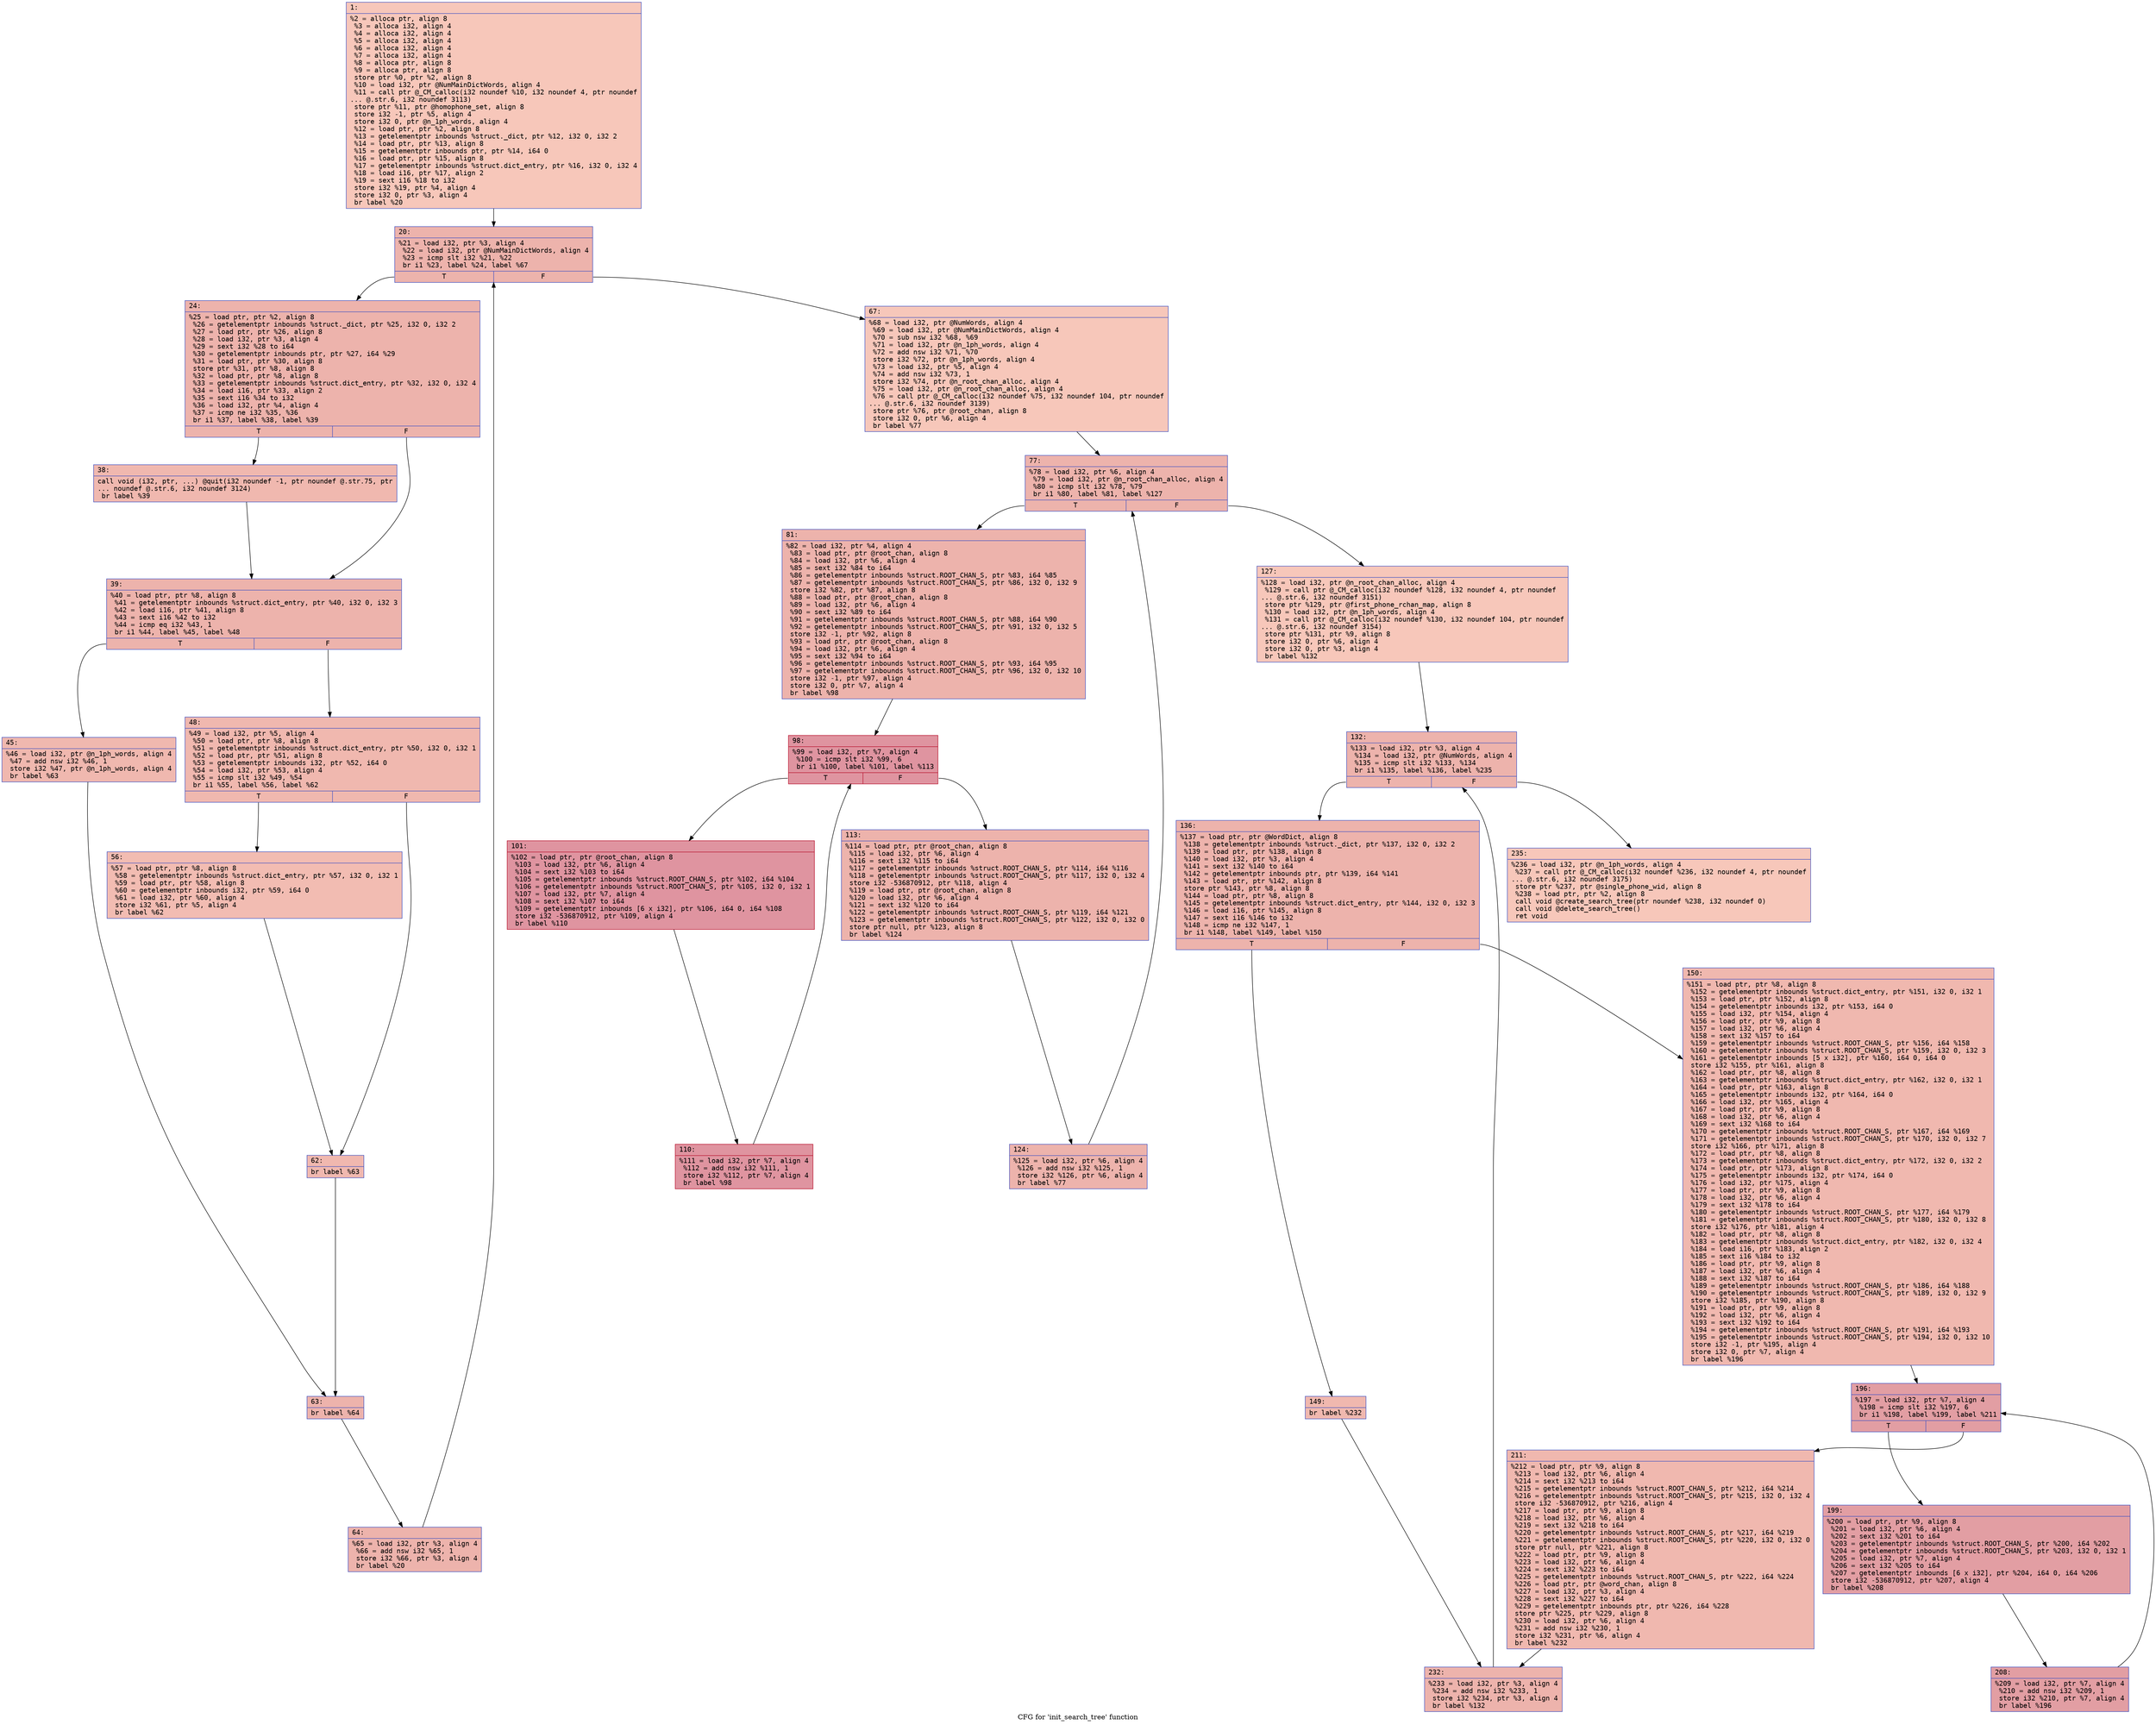 digraph "CFG for 'init_search_tree' function" {
	label="CFG for 'init_search_tree' function";

	Node0x600002031450 [shape=record,color="#3d50c3ff", style=filled, fillcolor="#ec7f6370" fontname="Courier",label="{1:\l|  %2 = alloca ptr, align 8\l  %3 = alloca i32, align 4\l  %4 = alloca i32, align 4\l  %5 = alloca i32, align 4\l  %6 = alloca i32, align 4\l  %7 = alloca i32, align 4\l  %8 = alloca ptr, align 8\l  %9 = alloca ptr, align 8\l  store ptr %0, ptr %2, align 8\l  %10 = load i32, ptr @NumMainDictWords, align 4\l  %11 = call ptr @_CM_calloc(i32 noundef %10, i32 noundef 4, ptr noundef\l... @.str.6, i32 noundef 3113)\l  store ptr %11, ptr @homophone_set, align 8\l  store i32 -1, ptr %5, align 4\l  store i32 0, ptr @n_1ph_words, align 4\l  %12 = load ptr, ptr %2, align 8\l  %13 = getelementptr inbounds %struct._dict, ptr %12, i32 0, i32 2\l  %14 = load ptr, ptr %13, align 8\l  %15 = getelementptr inbounds ptr, ptr %14, i64 0\l  %16 = load ptr, ptr %15, align 8\l  %17 = getelementptr inbounds %struct.dict_entry, ptr %16, i32 0, i32 4\l  %18 = load i16, ptr %17, align 2\l  %19 = sext i16 %18 to i32\l  store i32 %19, ptr %4, align 4\l  store i32 0, ptr %3, align 4\l  br label %20\l}"];
	Node0x600002031450 -> Node0x6000020314f0[tooltip="1 -> 20\nProbability 100.00%" ];
	Node0x6000020314f0 [shape=record,color="#3d50c3ff", style=filled, fillcolor="#d6524470" fontname="Courier",label="{20:\l|  %21 = load i32, ptr %3, align 4\l  %22 = load i32, ptr @NumMainDictWords, align 4\l  %23 = icmp slt i32 %21, %22\l  br i1 %23, label %24, label %67\l|{<s0>T|<s1>F}}"];
	Node0x6000020314f0:s0 -> Node0x600002031540[tooltip="20 -> 24\nProbability 96.88%" ];
	Node0x6000020314f0:s1 -> Node0x600002031810[tooltip="20 -> 67\nProbability 3.12%" ];
	Node0x600002031540 [shape=record,color="#3d50c3ff", style=filled, fillcolor="#d6524470" fontname="Courier",label="{24:\l|  %25 = load ptr, ptr %2, align 8\l  %26 = getelementptr inbounds %struct._dict, ptr %25, i32 0, i32 2\l  %27 = load ptr, ptr %26, align 8\l  %28 = load i32, ptr %3, align 4\l  %29 = sext i32 %28 to i64\l  %30 = getelementptr inbounds ptr, ptr %27, i64 %29\l  %31 = load ptr, ptr %30, align 8\l  store ptr %31, ptr %8, align 8\l  %32 = load ptr, ptr %8, align 8\l  %33 = getelementptr inbounds %struct.dict_entry, ptr %32, i32 0, i32 4\l  %34 = load i16, ptr %33, align 2\l  %35 = sext i16 %34 to i32\l  %36 = load i32, ptr %4, align 4\l  %37 = icmp ne i32 %35, %36\l  br i1 %37, label %38, label %39\l|{<s0>T|<s1>F}}"];
	Node0x600002031540:s0 -> Node0x600002031590[tooltip="24 -> 38\nProbability 50.00%" ];
	Node0x600002031540:s1 -> Node0x6000020315e0[tooltip="24 -> 39\nProbability 50.00%" ];
	Node0x600002031590 [shape=record,color="#3d50c3ff", style=filled, fillcolor="#dc5d4a70" fontname="Courier",label="{38:\l|  call void (i32, ptr, ...) @quit(i32 noundef -1, ptr noundef @.str.75, ptr\l... noundef @.str.6, i32 noundef 3124)\l  br label %39\l}"];
	Node0x600002031590 -> Node0x6000020315e0[tooltip="38 -> 39\nProbability 100.00%" ];
	Node0x6000020315e0 [shape=record,color="#3d50c3ff", style=filled, fillcolor="#d6524470" fontname="Courier",label="{39:\l|  %40 = load ptr, ptr %8, align 8\l  %41 = getelementptr inbounds %struct.dict_entry, ptr %40, i32 0, i32 3\l  %42 = load i16, ptr %41, align 8\l  %43 = sext i16 %42 to i32\l  %44 = icmp eq i32 %43, 1\l  br i1 %44, label %45, label %48\l|{<s0>T|<s1>F}}"];
	Node0x6000020315e0:s0 -> Node0x600002031630[tooltip="39 -> 45\nProbability 50.00%" ];
	Node0x6000020315e0:s1 -> Node0x600002031680[tooltip="39 -> 48\nProbability 50.00%" ];
	Node0x600002031630 [shape=record,color="#3d50c3ff", style=filled, fillcolor="#dc5d4a70" fontname="Courier",label="{45:\l|  %46 = load i32, ptr @n_1ph_words, align 4\l  %47 = add nsw i32 %46, 1\l  store i32 %47, ptr @n_1ph_words, align 4\l  br label %63\l}"];
	Node0x600002031630 -> Node0x600002031770[tooltip="45 -> 63\nProbability 100.00%" ];
	Node0x600002031680 [shape=record,color="#3d50c3ff", style=filled, fillcolor="#dc5d4a70" fontname="Courier",label="{48:\l|  %49 = load i32, ptr %5, align 4\l  %50 = load ptr, ptr %8, align 8\l  %51 = getelementptr inbounds %struct.dict_entry, ptr %50, i32 0, i32 1\l  %52 = load ptr, ptr %51, align 8\l  %53 = getelementptr inbounds i32, ptr %52, i64 0\l  %54 = load i32, ptr %53, align 4\l  %55 = icmp slt i32 %49, %54\l  br i1 %55, label %56, label %62\l|{<s0>T|<s1>F}}"];
	Node0x600002031680:s0 -> Node0x6000020316d0[tooltip="48 -> 56\nProbability 50.00%" ];
	Node0x600002031680:s1 -> Node0x600002031720[tooltip="48 -> 62\nProbability 50.00%" ];
	Node0x6000020316d0 [shape=record,color="#3d50c3ff", style=filled, fillcolor="#e1675170" fontname="Courier",label="{56:\l|  %57 = load ptr, ptr %8, align 8\l  %58 = getelementptr inbounds %struct.dict_entry, ptr %57, i32 0, i32 1\l  %59 = load ptr, ptr %58, align 8\l  %60 = getelementptr inbounds i32, ptr %59, i64 0\l  %61 = load i32, ptr %60, align 4\l  store i32 %61, ptr %5, align 4\l  br label %62\l}"];
	Node0x6000020316d0 -> Node0x600002031720[tooltip="56 -> 62\nProbability 100.00%" ];
	Node0x600002031720 [shape=record,color="#3d50c3ff", style=filled, fillcolor="#dc5d4a70" fontname="Courier",label="{62:\l|  br label %63\l}"];
	Node0x600002031720 -> Node0x600002031770[tooltip="62 -> 63\nProbability 100.00%" ];
	Node0x600002031770 [shape=record,color="#3d50c3ff", style=filled, fillcolor="#d6524470" fontname="Courier",label="{63:\l|  br label %64\l}"];
	Node0x600002031770 -> Node0x6000020317c0[tooltip="63 -> 64\nProbability 100.00%" ];
	Node0x6000020317c0 [shape=record,color="#3d50c3ff", style=filled, fillcolor="#d6524470" fontname="Courier",label="{64:\l|  %65 = load i32, ptr %3, align 4\l  %66 = add nsw i32 %65, 1\l  store i32 %66, ptr %3, align 4\l  br label %20\l}"];
	Node0x6000020317c0 -> Node0x6000020314f0[tooltip="64 -> 20\nProbability 100.00%" ];
	Node0x600002031810 [shape=record,color="#3d50c3ff", style=filled, fillcolor="#ec7f6370" fontname="Courier",label="{67:\l|  %68 = load i32, ptr @NumWords, align 4\l  %69 = load i32, ptr @NumMainDictWords, align 4\l  %70 = sub nsw i32 %68, %69\l  %71 = load i32, ptr @n_1ph_words, align 4\l  %72 = add nsw i32 %71, %70\l  store i32 %72, ptr @n_1ph_words, align 4\l  %73 = load i32, ptr %5, align 4\l  %74 = add nsw i32 %73, 1\l  store i32 %74, ptr @n_root_chan_alloc, align 4\l  %75 = load i32, ptr @n_root_chan_alloc, align 4\l  %76 = call ptr @_CM_calloc(i32 noundef %75, i32 noundef 104, ptr noundef\l... @.str.6, i32 noundef 3139)\l  store ptr %76, ptr @root_chan, align 8\l  store i32 0, ptr %6, align 4\l  br label %77\l}"];
	Node0x600002031810 -> Node0x600002031860[tooltip="67 -> 77\nProbability 100.00%" ];
	Node0x600002031860 [shape=record,color="#3d50c3ff", style=filled, fillcolor="#d6524470" fontname="Courier",label="{77:\l|  %78 = load i32, ptr %6, align 4\l  %79 = load i32, ptr @n_root_chan_alloc, align 4\l  %80 = icmp slt i32 %78, %79\l  br i1 %80, label %81, label %127\l|{<s0>T|<s1>F}}"];
	Node0x600002031860:s0 -> Node0x6000020318b0[tooltip="77 -> 81\nProbability 96.88%" ];
	Node0x600002031860:s1 -> Node0x600002031a90[tooltip="77 -> 127\nProbability 3.12%" ];
	Node0x6000020318b0 [shape=record,color="#3d50c3ff", style=filled, fillcolor="#d6524470" fontname="Courier",label="{81:\l|  %82 = load i32, ptr %4, align 4\l  %83 = load ptr, ptr @root_chan, align 8\l  %84 = load i32, ptr %6, align 4\l  %85 = sext i32 %84 to i64\l  %86 = getelementptr inbounds %struct.ROOT_CHAN_S, ptr %83, i64 %85\l  %87 = getelementptr inbounds %struct.ROOT_CHAN_S, ptr %86, i32 0, i32 9\l  store i32 %82, ptr %87, align 8\l  %88 = load ptr, ptr @root_chan, align 8\l  %89 = load i32, ptr %6, align 4\l  %90 = sext i32 %89 to i64\l  %91 = getelementptr inbounds %struct.ROOT_CHAN_S, ptr %88, i64 %90\l  %92 = getelementptr inbounds %struct.ROOT_CHAN_S, ptr %91, i32 0, i32 5\l  store i32 -1, ptr %92, align 8\l  %93 = load ptr, ptr @root_chan, align 8\l  %94 = load i32, ptr %6, align 4\l  %95 = sext i32 %94 to i64\l  %96 = getelementptr inbounds %struct.ROOT_CHAN_S, ptr %93, i64 %95\l  %97 = getelementptr inbounds %struct.ROOT_CHAN_S, ptr %96, i32 0, i32 10\l  store i32 -1, ptr %97, align 4\l  store i32 0, ptr %7, align 4\l  br label %98\l}"];
	Node0x6000020318b0 -> Node0x600002031900[tooltip="81 -> 98\nProbability 100.00%" ];
	Node0x600002031900 [shape=record,color="#b70d28ff", style=filled, fillcolor="#b70d2870" fontname="Courier",label="{98:\l|  %99 = load i32, ptr %7, align 4\l  %100 = icmp slt i32 %99, 6\l  br i1 %100, label %101, label %113\l|{<s0>T|<s1>F}}"];
	Node0x600002031900:s0 -> Node0x600002031950[tooltip="98 -> 101\nProbability 96.88%" ];
	Node0x600002031900:s1 -> Node0x6000020319f0[tooltip="98 -> 113\nProbability 3.12%" ];
	Node0x600002031950 [shape=record,color="#b70d28ff", style=filled, fillcolor="#b70d2870" fontname="Courier",label="{101:\l|  %102 = load ptr, ptr @root_chan, align 8\l  %103 = load i32, ptr %6, align 4\l  %104 = sext i32 %103 to i64\l  %105 = getelementptr inbounds %struct.ROOT_CHAN_S, ptr %102, i64 %104\l  %106 = getelementptr inbounds %struct.ROOT_CHAN_S, ptr %105, i32 0, i32 1\l  %107 = load i32, ptr %7, align 4\l  %108 = sext i32 %107 to i64\l  %109 = getelementptr inbounds [6 x i32], ptr %106, i64 0, i64 %108\l  store i32 -536870912, ptr %109, align 4\l  br label %110\l}"];
	Node0x600002031950 -> Node0x6000020319a0[tooltip="101 -> 110\nProbability 100.00%" ];
	Node0x6000020319a0 [shape=record,color="#b70d28ff", style=filled, fillcolor="#b70d2870" fontname="Courier",label="{110:\l|  %111 = load i32, ptr %7, align 4\l  %112 = add nsw i32 %111, 1\l  store i32 %112, ptr %7, align 4\l  br label %98\l}"];
	Node0x6000020319a0 -> Node0x600002031900[tooltip="110 -> 98\nProbability 100.00%" ];
	Node0x6000020319f0 [shape=record,color="#3d50c3ff", style=filled, fillcolor="#d6524470" fontname="Courier",label="{113:\l|  %114 = load ptr, ptr @root_chan, align 8\l  %115 = load i32, ptr %6, align 4\l  %116 = sext i32 %115 to i64\l  %117 = getelementptr inbounds %struct.ROOT_CHAN_S, ptr %114, i64 %116\l  %118 = getelementptr inbounds %struct.ROOT_CHAN_S, ptr %117, i32 0, i32 4\l  store i32 -536870912, ptr %118, align 4\l  %119 = load ptr, ptr @root_chan, align 8\l  %120 = load i32, ptr %6, align 4\l  %121 = sext i32 %120 to i64\l  %122 = getelementptr inbounds %struct.ROOT_CHAN_S, ptr %119, i64 %121\l  %123 = getelementptr inbounds %struct.ROOT_CHAN_S, ptr %122, i32 0, i32 0\l  store ptr null, ptr %123, align 8\l  br label %124\l}"];
	Node0x6000020319f0 -> Node0x600002031a40[tooltip="113 -> 124\nProbability 100.00%" ];
	Node0x600002031a40 [shape=record,color="#3d50c3ff", style=filled, fillcolor="#d6524470" fontname="Courier",label="{124:\l|  %125 = load i32, ptr %6, align 4\l  %126 = add nsw i32 %125, 1\l  store i32 %126, ptr %6, align 4\l  br label %77\l}"];
	Node0x600002031a40 -> Node0x600002031860[tooltip="124 -> 77\nProbability 100.00%" ];
	Node0x600002031a90 [shape=record,color="#3d50c3ff", style=filled, fillcolor="#ec7f6370" fontname="Courier",label="{127:\l|  %128 = load i32, ptr @n_root_chan_alloc, align 4\l  %129 = call ptr @_CM_calloc(i32 noundef %128, i32 noundef 4, ptr noundef\l... @.str.6, i32 noundef 3151)\l  store ptr %129, ptr @first_phone_rchan_map, align 8\l  %130 = load i32, ptr @n_1ph_words, align 4\l  %131 = call ptr @_CM_calloc(i32 noundef %130, i32 noundef 104, ptr noundef\l... @.str.6, i32 noundef 3154)\l  store ptr %131, ptr %9, align 8\l  store i32 0, ptr %6, align 4\l  store i32 0, ptr %3, align 4\l  br label %132\l}"];
	Node0x600002031a90 -> Node0x600002031ae0[tooltip="127 -> 132\nProbability 100.00%" ];
	Node0x600002031ae0 [shape=record,color="#3d50c3ff", style=filled, fillcolor="#d6524470" fontname="Courier",label="{132:\l|  %133 = load i32, ptr %3, align 4\l  %134 = load i32, ptr @NumWords, align 4\l  %135 = icmp slt i32 %133, %134\l  br i1 %135, label %136, label %235\l|{<s0>T|<s1>F}}"];
	Node0x600002031ae0:s0 -> Node0x600002031b30[tooltip="132 -> 136\nProbability 96.88%" ];
	Node0x600002031ae0:s1 -> Node0x600002031db0[tooltip="132 -> 235\nProbability 3.12%" ];
	Node0x600002031b30 [shape=record,color="#3d50c3ff", style=filled, fillcolor="#d6524470" fontname="Courier",label="{136:\l|  %137 = load ptr, ptr @WordDict, align 8\l  %138 = getelementptr inbounds %struct._dict, ptr %137, i32 0, i32 2\l  %139 = load ptr, ptr %138, align 8\l  %140 = load i32, ptr %3, align 4\l  %141 = sext i32 %140 to i64\l  %142 = getelementptr inbounds ptr, ptr %139, i64 %141\l  %143 = load ptr, ptr %142, align 8\l  store ptr %143, ptr %8, align 8\l  %144 = load ptr, ptr %8, align 8\l  %145 = getelementptr inbounds %struct.dict_entry, ptr %144, i32 0, i32 3\l  %146 = load i16, ptr %145, align 8\l  %147 = sext i16 %146 to i32\l  %148 = icmp ne i32 %147, 1\l  br i1 %148, label %149, label %150\l|{<s0>T|<s1>F}}"];
	Node0x600002031b30:s0 -> Node0x600002031b80[tooltip="136 -> 149\nProbability 50.00%" ];
	Node0x600002031b30:s1 -> Node0x600002031bd0[tooltip="136 -> 150\nProbability 50.00%" ];
	Node0x600002031b80 [shape=record,color="#3d50c3ff", style=filled, fillcolor="#dc5d4a70" fontname="Courier",label="{149:\l|  br label %232\l}"];
	Node0x600002031b80 -> Node0x600002031d60[tooltip="149 -> 232\nProbability 100.00%" ];
	Node0x600002031bd0 [shape=record,color="#3d50c3ff", style=filled, fillcolor="#dc5d4a70" fontname="Courier",label="{150:\l|  %151 = load ptr, ptr %8, align 8\l  %152 = getelementptr inbounds %struct.dict_entry, ptr %151, i32 0, i32 1\l  %153 = load ptr, ptr %152, align 8\l  %154 = getelementptr inbounds i32, ptr %153, i64 0\l  %155 = load i32, ptr %154, align 4\l  %156 = load ptr, ptr %9, align 8\l  %157 = load i32, ptr %6, align 4\l  %158 = sext i32 %157 to i64\l  %159 = getelementptr inbounds %struct.ROOT_CHAN_S, ptr %156, i64 %158\l  %160 = getelementptr inbounds %struct.ROOT_CHAN_S, ptr %159, i32 0, i32 3\l  %161 = getelementptr inbounds [5 x i32], ptr %160, i64 0, i64 0\l  store i32 %155, ptr %161, align 8\l  %162 = load ptr, ptr %8, align 8\l  %163 = getelementptr inbounds %struct.dict_entry, ptr %162, i32 0, i32 1\l  %164 = load ptr, ptr %163, align 8\l  %165 = getelementptr inbounds i32, ptr %164, i64 0\l  %166 = load i32, ptr %165, align 4\l  %167 = load ptr, ptr %9, align 8\l  %168 = load i32, ptr %6, align 4\l  %169 = sext i32 %168 to i64\l  %170 = getelementptr inbounds %struct.ROOT_CHAN_S, ptr %167, i64 %169\l  %171 = getelementptr inbounds %struct.ROOT_CHAN_S, ptr %170, i32 0, i32 7\l  store i32 %166, ptr %171, align 8\l  %172 = load ptr, ptr %8, align 8\l  %173 = getelementptr inbounds %struct.dict_entry, ptr %172, i32 0, i32 2\l  %174 = load ptr, ptr %173, align 8\l  %175 = getelementptr inbounds i32, ptr %174, i64 0\l  %176 = load i32, ptr %175, align 4\l  %177 = load ptr, ptr %9, align 8\l  %178 = load i32, ptr %6, align 4\l  %179 = sext i32 %178 to i64\l  %180 = getelementptr inbounds %struct.ROOT_CHAN_S, ptr %177, i64 %179\l  %181 = getelementptr inbounds %struct.ROOT_CHAN_S, ptr %180, i32 0, i32 8\l  store i32 %176, ptr %181, align 4\l  %182 = load ptr, ptr %8, align 8\l  %183 = getelementptr inbounds %struct.dict_entry, ptr %182, i32 0, i32 4\l  %184 = load i16, ptr %183, align 2\l  %185 = sext i16 %184 to i32\l  %186 = load ptr, ptr %9, align 8\l  %187 = load i32, ptr %6, align 4\l  %188 = sext i32 %187 to i64\l  %189 = getelementptr inbounds %struct.ROOT_CHAN_S, ptr %186, i64 %188\l  %190 = getelementptr inbounds %struct.ROOT_CHAN_S, ptr %189, i32 0, i32 9\l  store i32 %185, ptr %190, align 8\l  %191 = load ptr, ptr %9, align 8\l  %192 = load i32, ptr %6, align 4\l  %193 = sext i32 %192 to i64\l  %194 = getelementptr inbounds %struct.ROOT_CHAN_S, ptr %191, i64 %193\l  %195 = getelementptr inbounds %struct.ROOT_CHAN_S, ptr %194, i32 0, i32 10\l  store i32 -1, ptr %195, align 4\l  store i32 0, ptr %7, align 4\l  br label %196\l}"];
	Node0x600002031bd0 -> Node0x600002031c20[tooltip="150 -> 196\nProbability 100.00%" ];
	Node0x600002031c20 [shape=record,color="#3d50c3ff", style=filled, fillcolor="#be242e70" fontname="Courier",label="{196:\l|  %197 = load i32, ptr %7, align 4\l  %198 = icmp slt i32 %197, 6\l  br i1 %198, label %199, label %211\l|{<s0>T|<s1>F}}"];
	Node0x600002031c20:s0 -> Node0x600002031c70[tooltip="196 -> 199\nProbability 96.88%" ];
	Node0x600002031c20:s1 -> Node0x600002031d10[tooltip="196 -> 211\nProbability 3.12%" ];
	Node0x600002031c70 [shape=record,color="#3d50c3ff", style=filled, fillcolor="#be242e70" fontname="Courier",label="{199:\l|  %200 = load ptr, ptr %9, align 8\l  %201 = load i32, ptr %6, align 4\l  %202 = sext i32 %201 to i64\l  %203 = getelementptr inbounds %struct.ROOT_CHAN_S, ptr %200, i64 %202\l  %204 = getelementptr inbounds %struct.ROOT_CHAN_S, ptr %203, i32 0, i32 1\l  %205 = load i32, ptr %7, align 4\l  %206 = sext i32 %205 to i64\l  %207 = getelementptr inbounds [6 x i32], ptr %204, i64 0, i64 %206\l  store i32 -536870912, ptr %207, align 4\l  br label %208\l}"];
	Node0x600002031c70 -> Node0x600002031cc0[tooltip="199 -> 208\nProbability 100.00%" ];
	Node0x600002031cc0 [shape=record,color="#3d50c3ff", style=filled, fillcolor="#be242e70" fontname="Courier",label="{208:\l|  %209 = load i32, ptr %7, align 4\l  %210 = add nsw i32 %209, 1\l  store i32 %210, ptr %7, align 4\l  br label %196\l}"];
	Node0x600002031cc0 -> Node0x600002031c20[tooltip="208 -> 196\nProbability 100.00%" ];
	Node0x600002031d10 [shape=record,color="#3d50c3ff", style=filled, fillcolor="#dc5d4a70" fontname="Courier",label="{211:\l|  %212 = load ptr, ptr %9, align 8\l  %213 = load i32, ptr %6, align 4\l  %214 = sext i32 %213 to i64\l  %215 = getelementptr inbounds %struct.ROOT_CHAN_S, ptr %212, i64 %214\l  %216 = getelementptr inbounds %struct.ROOT_CHAN_S, ptr %215, i32 0, i32 4\l  store i32 -536870912, ptr %216, align 4\l  %217 = load ptr, ptr %9, align 8\l  %218 = load i32, ptr %6, align 4\l  %219 = sext i32 %218 to i64\l  %220 = getelementptr inbounds %struct.ROOT_CHAN_S, ptr %217, i64 %219\l  %221 = getelementptr inbounds %struct.ROOT_CHAN_S, ptr %220, i32 0, i32 0\l  store ptr null, ptr %221, align 8\l  %222 = load ptr, ptr %9, align 8\l  %223 = load i32, ptr %6, align 4\l  %224 = sext i32 %223 to i64\l  %225 = getelementptr inbounds %struct.ROOT_CHAN_S, ptr %222, i64 %224\l  %226 = load ptr, ptr @word_chan, align 8\l  %227 = load i32, ptr %3, align 4\l  %228 = sext i32 %227 to i64\l  %229 = getelementptr inbounds ptr, ptr %226, i64 %228\l  store ptr %225, ptr %229, align 8\l  %230 = load i32, ptr %6, align 4\l  %231 = add nsw i32 %230, 1\l  store i32 %231, ptr %6, align 4\l  br label %232\l}"];
	Node0x600002031d10 -> Node0x600002031d60[tooltip="211 -> 232\nProbability 100.00%" ];
	Node0x600002031d60 [shape=record,color="#3d50c3ff", style=filled, fillcolor="#d6524470" fontname="Courier",label="{232:\l|  %233 = load i32, ptr %3, align 4\l  %234 = add nsw i32 %233, 1\l  store i32 %234, ptr %3, align 4\l  br label %132\l}"];
	Node0x600002031d60 -> Node0x600002031ae0[tooltip="232 -> 132\nProbability 100.00%" ];
	Node0x600002031db0 [shape=record,color="#3d50c3ff", style=filled, fillcolor="#ec7f6370" fontname="Courier",label="{235:\l|  %236 = load i32, ptr @n_1ph_words, align 4\l  %237 = call ptr @_CM_calloc(i32 noundef %236, i32 noundef 4, ptr noundef\l... @.str.6, i32 noundef 3175)\l  store ptr %237, ptr @single_phone_wid, align 8\l  %238 = load ptr, ptr %2, align 8\l  call void @create_search_tree(ptr noundef %238, i32 noundef 0)\l  call void @delete_search_tree()\l  ret void\l}"];
}
